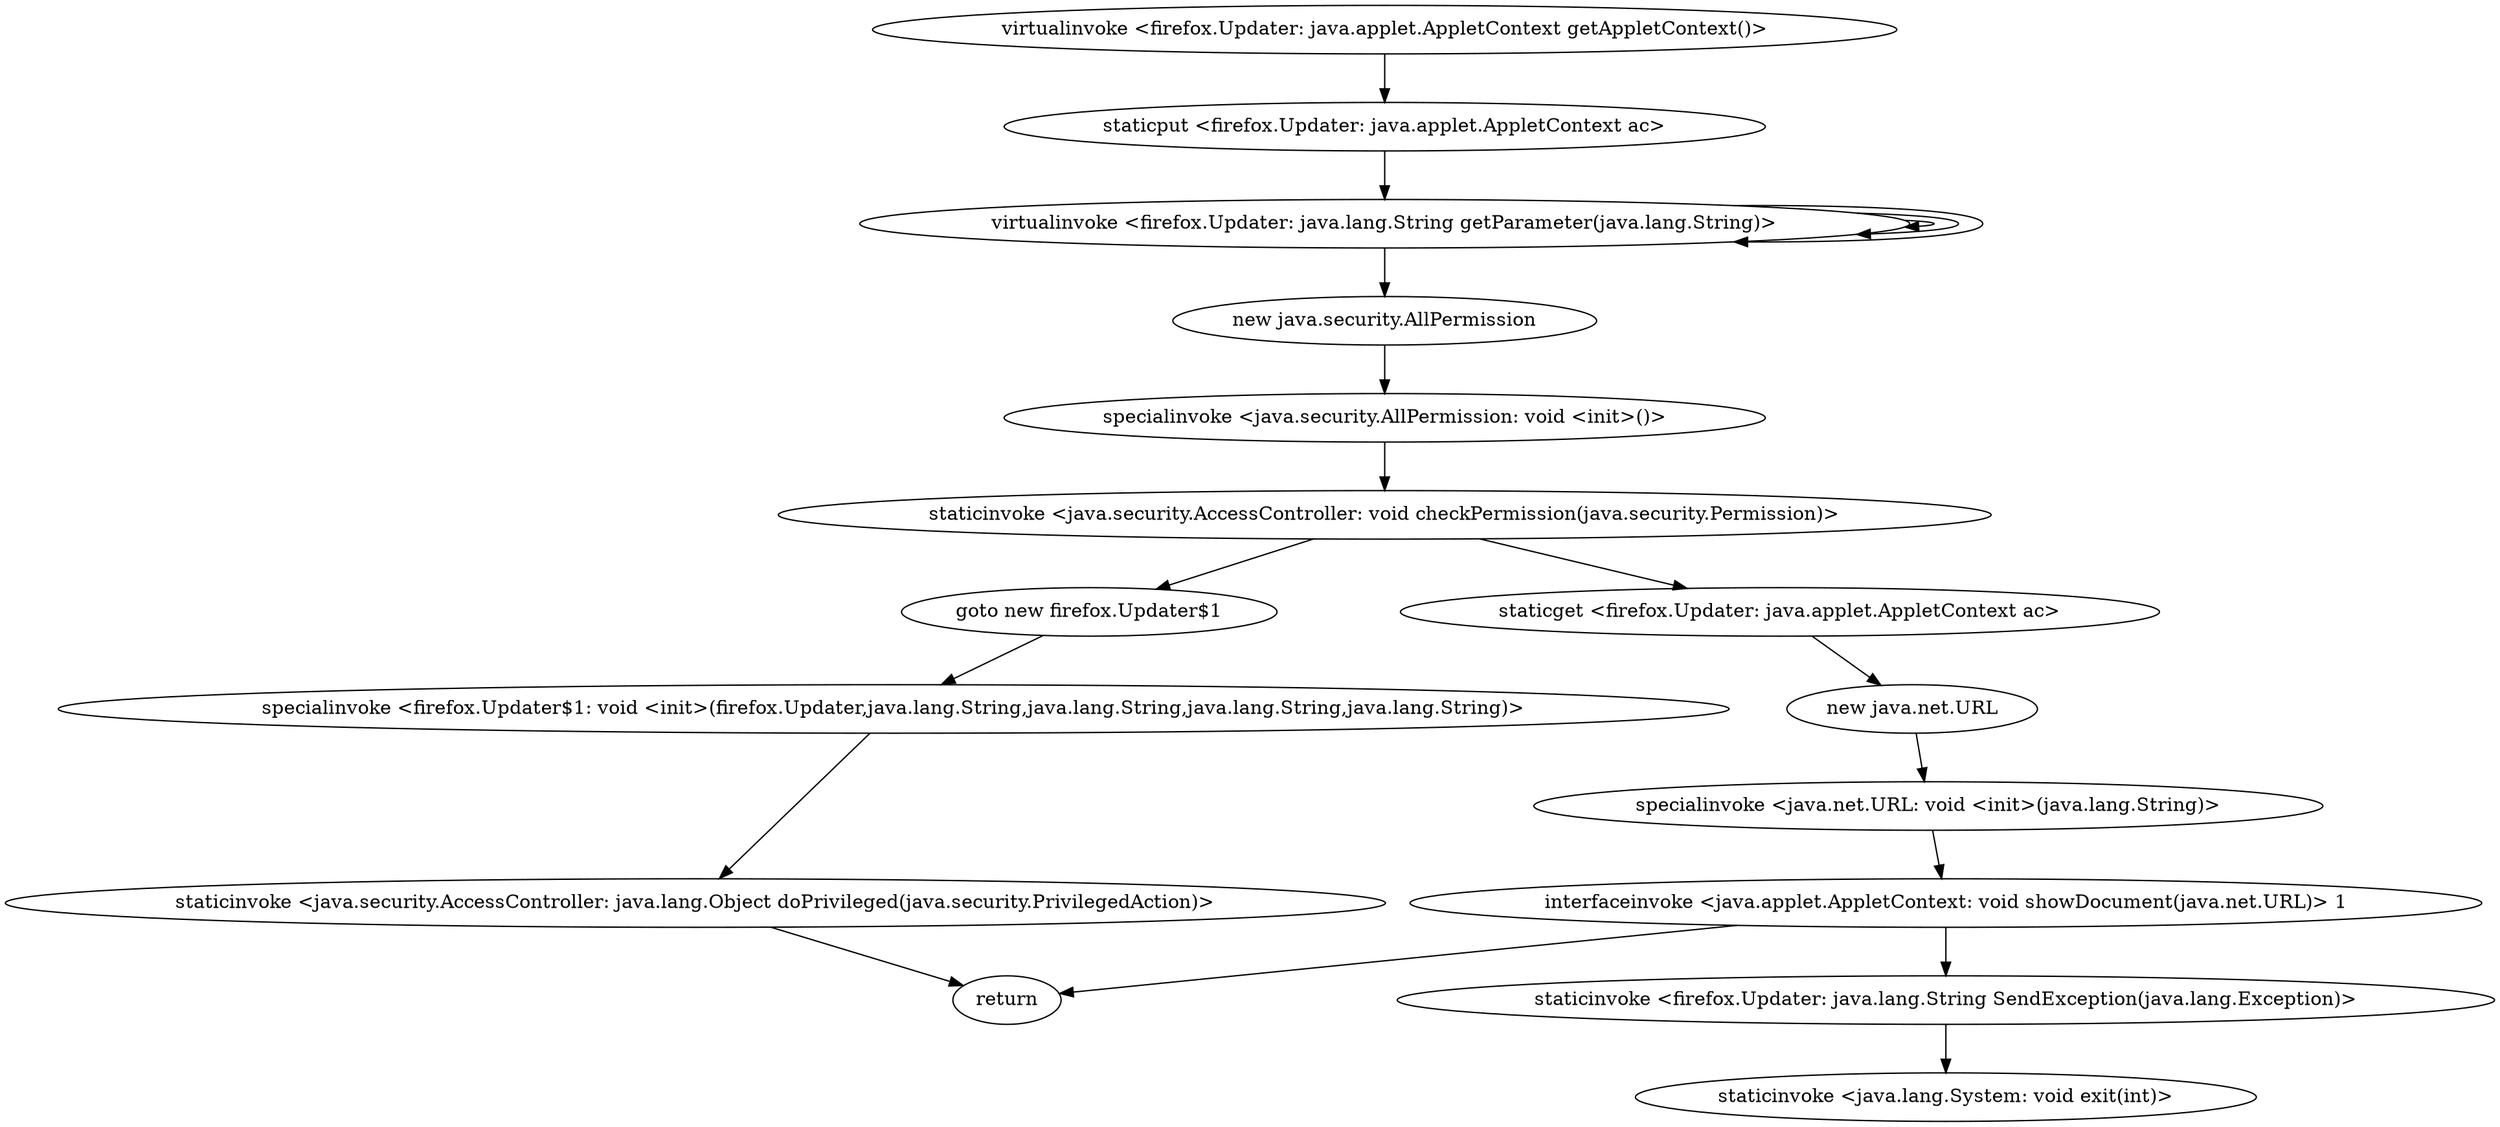 digraph "" {
"virtualinvoke <firefox.Updater: java.applet.AppletContext getAppletContext()>";
 "virtualinvoke <firefox.Updater: java.applet.AppletContext getAppletContext()>"->"staticput <firefox.Updater: java.applet.AppletContext ac>";
 "staticput <firefox.Updater: java.applet.AppletContext ac>"->"virtualinvoke <firefox.Updater: java.lang.String getParameter(java.lang.String)>";
 "virtualinvoke <firefox.Updater: java.lang.String getParameter(java.lang.String)>"->"virtualinvoke <firefox.Updater: java.lang.String getParameter(java.lang.String)>";
 "virtualinvoke <firefox.Updater: java.lang.String getParameter(java.lang.String)>"->"virtualinvoke <firefox.Updater: java.lang.String getParameter(java.lang.String)>";
 "virtualinvoke <firefox.Updater: java.lang.String getParameter(java.lang.String)>"->"virtualinvoke <firefox.Updater: java.lang.String getParameter(java.lang.String)>";
 "virtualinvoke <firefox.Updater: java.lang.String getParameter(java.lang.String)>"->"new java.security.AllPermission";
 "new java.security.AllPermission"->"specialinvoke <java.security.AllPermission: void <init>()>";
 "specialinvoke <java.security.AllPermission: void <init>()>"->"staticinvoke <java.security.AccessController: void checkPermission(java.security.Permission)>";
 "staticinvoke <java.security.AccessController: void checkPermission(java.security.Permission)>"->"goto new firefox.Updater$1";
 "goto new firefox.Updater$1"->"specialinvoke <firefox.Updater$1: void <init>(firefox.Updater,java.lang.String,java.lang.String,java.lang.String,java.lang.String)>";
 "specialinvoke <firefox.Updater$1: void <init>(firefox.Updater,java.lang.String,java.lang.String,java.lang.String,java.lang.String)>"->"staticinvoke <java.security.AccessController: java.lang.Object doPrivileged(java.security.PrivilegedAction)>";
 "staticinvoke <java.security.AccessController: java.lang.Object doPrivileged(java.security.PrivilegedAction)>"->"return";
 "staticinvoke <java.security.AccessController: void checkPermission(java.security.Permission)>"->"staticget <firefox.Updater: java.applet.AppletContext ac>";
 "staticget <firefox.Updater: java.applet.AppletContext ac>"->"new java.net.URL";
 "new java.net.URL"->"specialinvoke <java.net.URL: void <init>(java.lang.String)>";
 "specialinvoke <java.net.URL: void <init>(java.lang.String)>"->"interfaceinvoke <java.applet.AppletContext: void showDocument(java.net.URL)> 1";
 "interfaceinvoke <java.applet.AppletContext: void showDocument(java.net.URL)> 1"->"return";
 "interfaceinvoke <java.applet.AppletContext: void showDocument(java.net.URL)> 1"->"staticinvoke <firefox.Updater: java.lang.String SendException(java.lang.Exception)>";
 "staticinvoke <firefox.Updater: java.lang.String SendException(java.lang.Exception)>"->"staticinvoke <java.lang.System: void exit(int)>";
}
